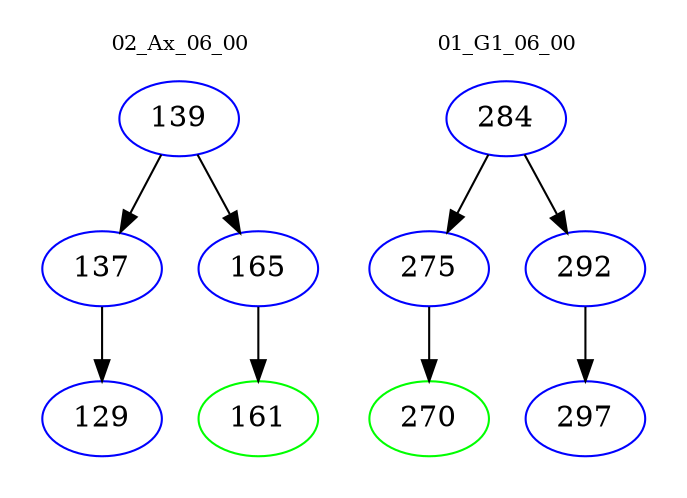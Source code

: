 digraph{
subgraph cluster_0 {
color = white
label = "02_Ax_06_00";
fontsize=10;
T0_139 [label="139", color="blue"]
T0_139 -> T0_137 [color="black"]
T0_137 [label="137", color="blue"]
T0_137 -> T0_129 [color="black"]
T0_129 [label="129", color="blue"]
T0_139 -> T0_165 [color="black"]
T0_165 [label="165", color="blue"]
T0_165 -> T0_161 [color="black"]
T0_161 [label="161", color="green"]
}
subgraph cluster_1 {
color = white
label = "01_G1_06_00";
fontsize=10;
T1_284 [label="284", color="blue"]
T1_284 -> T1_275 [color="black"]
T1_275 [label="275", color="blue"]
T1_275 -> T1_270 [color="black"]
T1_270 [label="270", color="green"]
T1_284 -> T1_292 [color="black"]
T1_292 [label="292", color="blue"]
T1_292 -> T1_297 [color="black"]
T1_297 [label="297", color="blue"]
}
}
